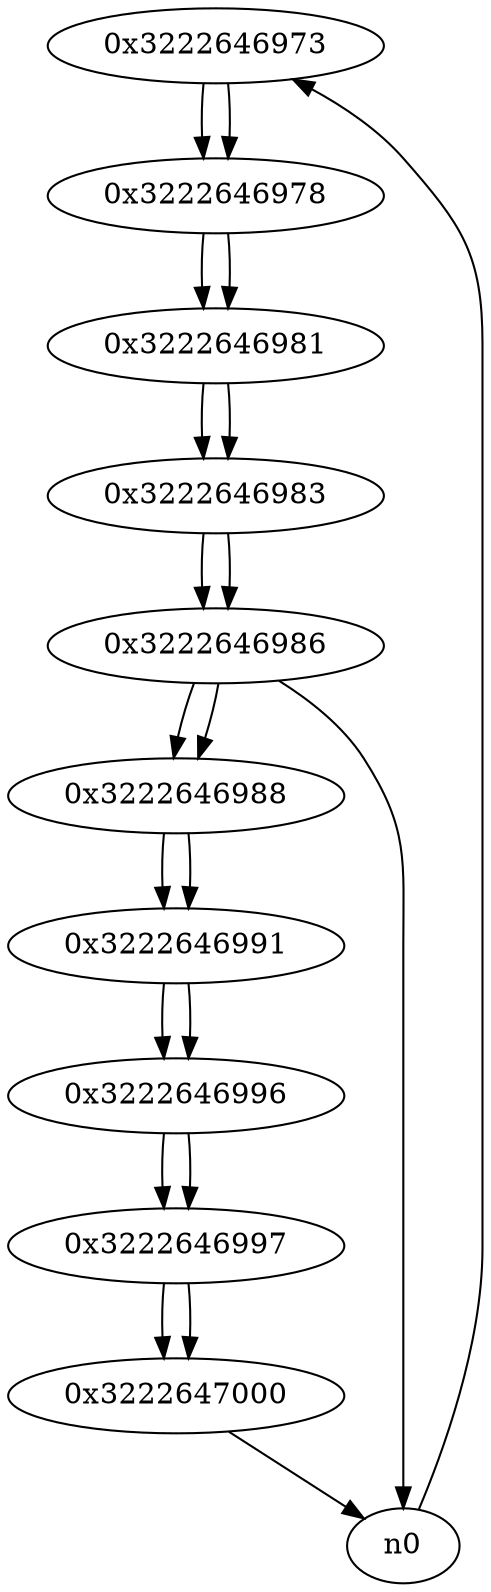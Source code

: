 digraph G{
/* nodes */
  n1 [label="0x3222646973"]
  n2 [label="0x3222646978"]
  n3 [label="0x3222646981"]
  n4 [label="0x3222646983"]
  n5 [label="0x3222646986"]
  n6 [label="0x3222646988"]
  n7 [label="0x3222646991"]
  n8 [label="0x3222646996"]
  n9 [label="0x3222646997"]
  n10 [label="0x3222647000"]
/* edges */
n1 -> n2;
n0 -> n1;
n2 -> n3;
n1 -> n2;
n3 -> n4;
n2 -> n3;
n4 -> n5;
n3 -> n4;
n5 -> n6;
n5 -> n0;
n4 -> n5;
n6 -> n7;
n5 -> n6;
n7 -> n8;
n6 -> n7;
n8 -> n9;
n7 -> n8;
n9 -> n10;
n8 -> n9;
n10 -> n0;
n9 -> n10;
}
